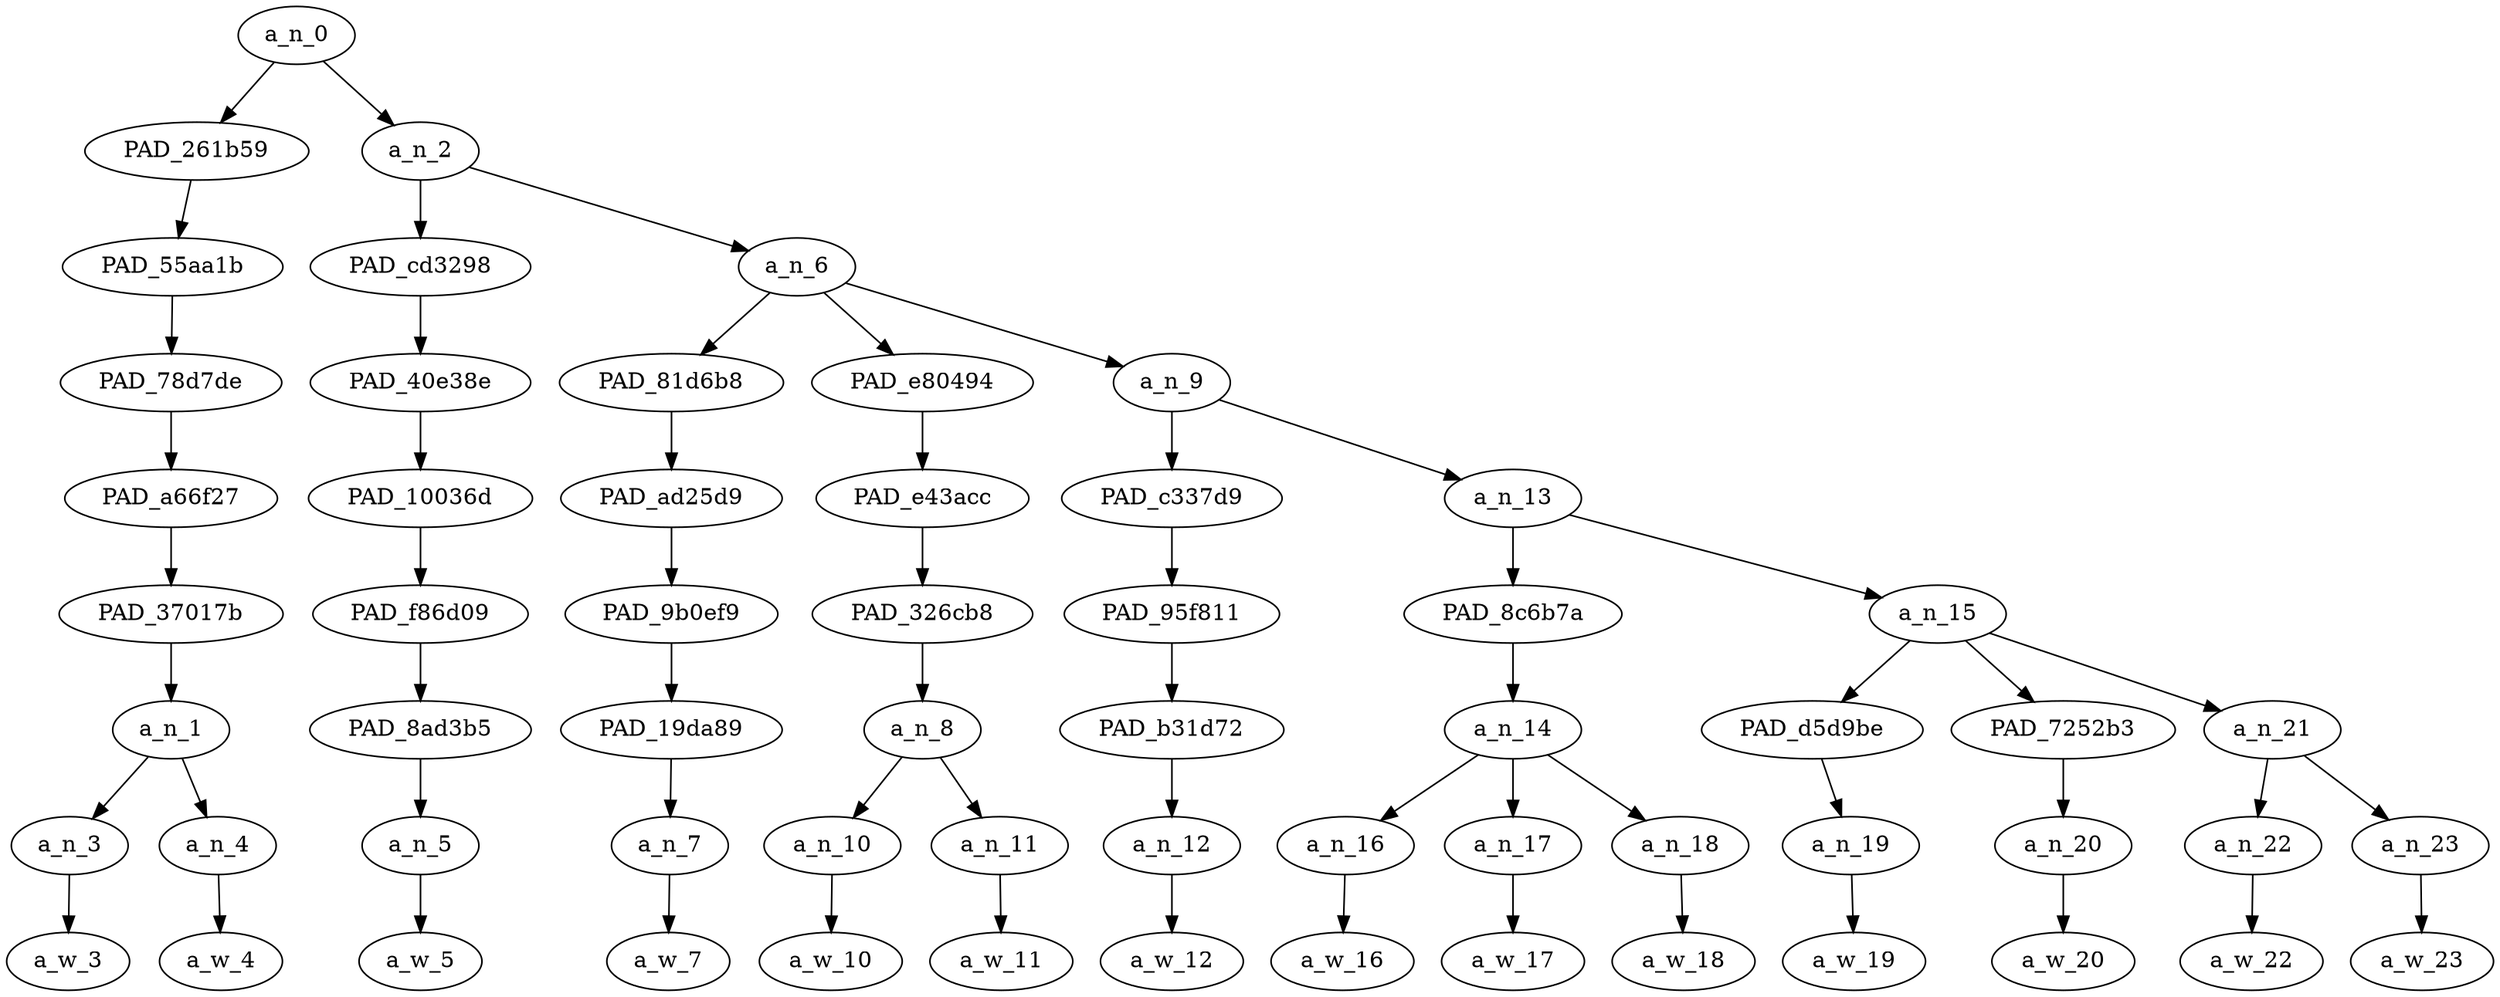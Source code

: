 strict digraph "" {
	a_n_0	[div_dir=-1,
		index=0,
		level=8,
		pos="2.0243055555555554,8!",
		text_span="[0, 1, 2, 3, 4, 5, 6, 7, 8, 9, 10, 11, 12, 13]",
		value=1.00000000];
	PAD_261b59	[div_dir=-1,
		index=0,
		level=7,
		pos="0.5,7!",
		text_span="[0, 1]",
		value=0.11808119];
	a_n_0 -> PAD_261b59;
	a_n_2	[div_dir=-1,
		index=1,
		level=7,
		pos="3.548611111111111,7!",
		text_span="[2, 3, 4, 5, 6, 7, 8, 9, 10, 11, 12, 13]",
		value=0.88167196];
	a_n_0 -> a_n_2;
	PAD_55aa1b	[div_dir=-1,
		index=0,
		level=6,
		pos="0.5,6!",
		text_span="[0, 1]",
		value=0.11808119];
	PAD_261b59 -> PAD_55aa1b;
	PAD_78d7de	[div_dir=-1,
		index=0,
		level=5,
		pos="0.5,5!",
		text_span="[0, 1]",
		value=0.11808119];
	PAD_55aa1b -> PAD_78d7de;
	PAD_a66f27	[div_dir=-1,
		index=0,
		level=4,
		pos="0.5,4!",
		text_span="[0, 1]",
		value=0.11808119];
	PAD_78d7de -> PAD_a66f27;
	PAD_37017b	[div_dir=-1,
		index=0,
		level=3,
		pos="0.5,3!",
		text_span="[0, 1]",
		value=0.11808119];
	PAD_a66f27 -> PAD_37017b;
	a_n_1	[div_dir=-1,
		index=0,
		level=2,
		pos="0.5,2!",
		text_span="[0, 1]",
		value=0.11808119];
	PAD_37017b -> a_n_1;
	a_n_3	[div_dir=-1,
		index=0,
		level=1,
		pos="0.0,1!",
		text_span="[0]",
		value=0.07019705];
	a_n_1 -> a_n_3;
	a_n_4	[div_dir=-1,
		index=1,
		level=1,
		pos="1.0,1!",
		text_span="[1]",
		value=0.04757431];
	a_n_1 -> a_n_4;
	a_w_3	[div_dir=0,
		index=0,
		level=0,
		pos="0,0!",
		text_span="[0]",
		value=recent];
	a_n_3 -> a_w_3;
	a_w_4	[div_dir=0,
		index=1,
		level=0,
		pos="1,0!",
		text_span="[1]",
		value=years];
	a_n_4 -> a_w_4;
	PAD_cd3298	[div_dir=-1,
		index=1,
		level=6,
		pos="2.0,6!",
		text_span="[2]",
		value=0.03883301];
	a_n_2 -> PAD_cd3298;
	a_n_6	[div_dir=-1,
		index=2,
		level=6,
		pos="5.097222222222222,6!",
		text_span="[3, 4, 5, 6, 7, 8, 9, 10, 11, 12, 13]",
		value=0.84269203];
	a_n_2 -> a_n_6;
	PAD_40e38e	[div_dir=-1,
		index=1,
		level=5,
		pos="2.0,5!",
		text_span="[2]",
		value=0.03883301];
	PAD_cd3298 -> PAD_40e38e;
	PAD_10036d	[div_dir=-1,
		index=1,
		level=4,
		pos="2.0,4!",
		text_span="[2]",
		value=0.03883301];
	PAD_40e38e -> PAD_10036d;
	PAD_f86d09	[div_dir=-1,
		index=1,
		level=3,
		pos="2.0,3!",
		text_span="[2]",
		value=0.03883301];
	PAD_10036d -> PAD_f86d09;
	PAD_8ad3b5	[div_dir=-1,
		index=1,
		level=2,
		pos="2.0,2!",
		text_span="[2]",
		value=0.03883301];
	PAD_f86d09 -> PAD_8ad3b5;
	a_n_5	[div_dir=-1,
		index=2,
		level=1,
		pos="2.0,1!",
		text_span="[2]",
		value=0.03883301];
	PAD_8ad3b5 -> a_n_5;
	a_w_5	[div_dir=0,
		index=2,
		level=0,
		pos="2,0!",
		text_span="[2]",
		value=do];
	a_n_5 -> a_w_5;
	PAD_81d6b8	[div_dir=-1,
		index=2,
		level=5,
		pos="3.0,5!",
		text_span="[3]",
		value=0.05118733];
	a_n_6 -> PAD_81d6b8;
	PAD_e80494	[div_dir=-1,
		index=3,
		level=5,
		pos="4.5,5!",
		text_span="[4, 5]",
		value=0.14219502];
	a_n_6 -> PAD_e80494;
	a_n_9	[div_dir=-1,
		index=4,
		level=5,
		pos="7.791666666666666,5!",
		text_span="[6, 7, 8, 9, 10, 11, 12, 13]",
		value=0.64918828];
	a_n_6 -> a_n_9;
	PAD_ad25d9	[div_dir=-1,
		index=2,
		level=4,
		pos="3.0,4!",
		text_span="[3]",
		value=0.05118733];
	PAD_81d6b8 -> PAD_ad25d9;
	PAD_9b0ef9	[div_dir=-1,
		index=2,
		level=3,
		pos="3.0,3!",
		text_span="[3]",
		value=0.05118733];
	PAD_ad25d9 -> PAD_9b0ef9;
	PAD_19da89	[div_dir=-1,
		index=2,
		level=2,
		pos="3.0,2!",
		text_span="[3]",
		value=0.05118733];
	PAD_9b0ef9 -> PAD_19da89;
	a_n_7	[div_dir=-1,
		index=3,
		level=1,
		pos="3.0,1!",
		text_span="[3]",
		value=0.05118733];
	PAD_19da89 -> a_n_7;
	a_w_7	[div_dir=0,
		index=3,
		level=0,
		pos="3,0!",
		text_span="[3]",
		value=display];
	a_n_7 -> a_w_7;
	PAD_e43acc	[div_dir=-1,
		index=3,
		level=4,
		pos="4.5,4!",
		text_span="[4, 5]",
		value=0.14219502];
	PAD_e80494 -> PAD_e43acc;
	PAD_326cb8	[div_dir=-1,
		index=3,
		level=3,
		pos="4.5,3!",
		text_span="[4, 5]",
		value=0.14219502];
	PAD_e43acc -> PAD_326cb8;
	a_n_8	[div_dir=-1,
		index=3,
		level=2,
		pos="4.5,2!",
		text_span="[4, 5]",
		value=0.14219502];
	PAD_326cb8 -> a_n_8;
	a_n_10	[div_dir=-1,
		index=4,
		level=1,
		pos="4.0,1!",
		text_span="[4]",
		value=0.04909485];
	a_n_8 -> a_n_10;
	a_n_11	[div_dir=1,
		index=5,
		level=1,
		pos="5.0,1!",
		text_span="[5]",
		value=0.09305022];
	a_n_8 -> a_n_11;
	a_w_10	[div_dir=0,
		index=4,
		level=0,
		pos="4,0!",
		text_span="[4]",
		value=unmistakable];
	a_n_10 -> a_w_10;
	a_w_11	[div_dir=0,
		index=5,
		level=0,
		pos="5,0!",
		text_span="[5]",
		value=analogies];
	a_n_11 -> a_w_11;
	PAD_c337d9	[div_dir=-1,
		index=4,
		level=4,
		pos="6.0,4!",
		text_span="[6]",
		value=0.02818276];
	a_n_9 -> PAD_c337d9;
	a_n_13	[div_dir=-1,
		index=5,
		level=4,
		pos="9.583333333333332,4!",
		text_span="[7, 8, 9, 10, 11, 12, 13]",
		value=0.62091141];
	a_n_9 -> a_n_13;
	PAD_95f811	[div_dir=-1,
		index=4,
		level=3,
		pos="6.0,3!",
		text_span="[6]",
		value=0.02818276];
	PAD_c337d9 -> PAD_95f811;
	PAD_b31d72	[div_dir=-1,
		index=4,
		level=2,
		pos="6.0,2!",
		text_span="[6]",
		value=0.02818276];
	PAD_95f811 -> PAD_b31d72;
	a_n_12	[div_dir=-1,
		index=6,
		level=1,
		pos="6.0,1!",
		text_span="[6]",
		value=0.02818276];
	PAD_b31d72 -> a_n_12;
	a_w_12	[div_dir=0,
		index=6,
		level=0,
		pos="6,0!",
		text_span="[6]",
		value=to];
	a_n_12 -> a_w_12;
	PAD_8c6b7a	[div_dir=1,
		index=5,
		level=3,
		pos="8.0,3!",
		text_span="[7, 8, 9]",
		value=0.40688953];
	a_n_13 -> PAD_8c6b7a;
	a_n_15	[div_dir=-1,
		index=6,
		level=3,
		pos="11.166666666666666,3!",
		text_span="[10, 11, 12, 13]",
		value=0.21395819];
	a_n_13 -> a_n_15;
	a_n_14	[div_dir=1,
		index=5,
		level=2,
		pos="8.0,2!",
		text_span="[7, 8, 9]",
		value=0.40688953];
	PAD_8c6b7a -> a_n_14;
	a_n_16	[div_dir=-1,
		index=7,
		level=1,
		pos="7.0,1!",
		text_span="[7]",
		value=0.06917132];
	a_n_14 -> a_n_16;
	a_n_17	[div_dir=1,
		index=8,
		level=1,
		pos="8.0,1!",
		text_span="[8]",
		value=0.10759395];
	a_n_14 -> a_n_17;
	a_n_18	[div_dir=1,
		index=9,
		level=1,
		pos="9.0,1!",
		text_span="[9]",
		value=0.23012182];
	a_n_14 -> a_n_18;
	a_w_16	[div_dir=0,
		index=7,
		level=0,
		pos="7,0!",
		text_span="[7]",
		value=european];
	a_n_16 -> a_w_16;
	a_w_17	[div_dir=0,
		index=8,
		level=0,
		pos="8,0!",
		text_span="[8]",
		value=anti];
	a_n_17 -> a_w_17;
	a_w_18	[div_dir=0,
		index=9,
		level=0,
		pos="9,0!",
		text_span="[9]",
		value=semitism];
	a_n_18 -> a_w_18;
	PAD_d5d9be	[div_dir=1,
		index=6,
		level=2,
		pos="10.0,2!",
		text_span="[10]",
		value=0.03469683];
	a_n_15 -> PAD_d5d9be;
	PAD_7252b3	[div_dir=1,
		index=7,
		level=2,
		pos="11.0,2!",
		text_span="[11]",
		value=0.03845112];
	a_n_15 -> PAD_7252b3;
	a_n_21	[div_dir=-1,
		index=8,
		level=2,
		pos="12.5,2!",
		text_span="[12, 13]",
		value=0.14071555];
	a_n_15 -> a_n_21;
	a_n_19	[div_dir=1,
		index=10,
		level=1,
		pos="10.0,1!",
		text_span="[10]",
		value=0.03469683];
	PAD_d5d9be -> a_n_19;
	a_w_19	[div_dir=0,
		index=10,
		level=0,
		pos="10,0!",
		text_span="[10]",
		value=immediately];
	a_n_19 -> a_w_19;
	a_n_20	[div_dir=1,
		index=11,
		level=1,
		pos="11.0,1!",
		text_span="[11]",
		value=0.03845112];
	PAD_7252b3 -> a_n_20;
	a_w_20	[div_dir=0,
		index=11,
		level=0,
		pos="11,0!",
		text_span="[11]",
		value=preceding];
	a_n_20 -> a_w_20;
	a_n_22	[div_dir=-1,
		index=12,
		level=1,
		pos="12.0,1!",
		text_span="[12]",
		value=0.03537949];
	a_n_21 -> a_n_22;
	a_n_23	[div_dir=-1,
		index=13,
		level=1,
		pos="13.0,1!",
		text_span="[13]",
		value=0.10508460];
	a_n_21 -> a_n_23;
	a_w_22	[div_dir=0,
		index=12,
		level=0,
		pos="12,0!",
		text_span="[12]",
		value=the];
	a_n_22 -> a_w_22;
	a_w_23	[div_dir=0,
		index=13,
		level=0,
		pos="13,0!",
		text_span="[13]",
		value=holocaust];
	a_n_23 -> a_w_23;
}
